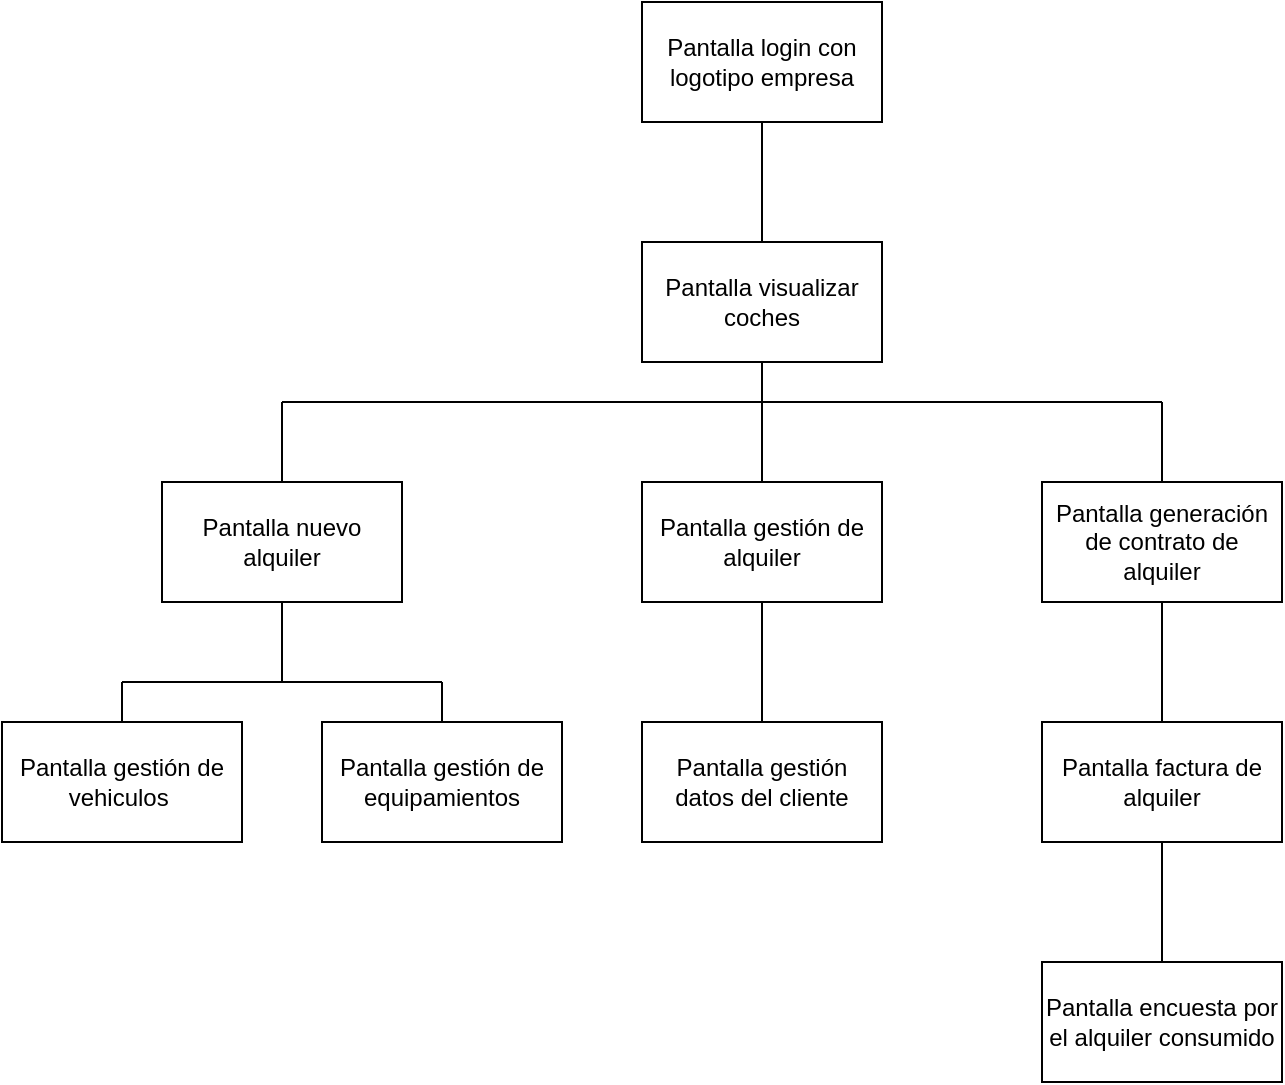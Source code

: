 <mxfile version="22.0.2" type="device">
  <diagram name="Página-1" id="Iatt-nyXAmyYhDa6BIiW">
    <mxGraphModel dx="2103" dy="607" grid="1" gridSize="10" guides="1" tooltips="1" connect="1" arrows="1" fold="1" page="1" pageScale="1" pageWidth="827" pageHeight="1169" math="0" shadow="0">
      <root>
        <mxCell id="0" />
        <mxCell id="1" parent="0" />
        <mxCell id="xcxIXfEm2XjzNP6erZau-15" value="Pantalla login con logotipo empresa" style="rounded=0;whiteSpace=wrap;html=1;" vertex="1" parent="1">
          <mxGeometry x="-440" y="80" width="120" height="60" as="geometry" />
        </mxCell>
        <mxCell id="xcxIXfEm2XjzNP6erZau-16" value="Pantalla visualizar coches" style="rounded=0;whiteSpace=wrap;html=1;" vertex="1" parent="1">
          <mxGeometry x="-440" y="200" width="120" height="60" as="geometry" />
        </mxCell>
        <mxCell id="xcxIXfEm2XjzNP6erZau-17" value="Pantalla nuevo alquiler" style="rounded=0;whiteSpace=wrap;html=1;" vertex="1" parent="1">
          <mxGeometry x="-680" y="320" width="120" height="60" as="geometry" />
        </mxCell>
        <mxCell id="xcxIXfEm2XjzNP6erZau-18" value="Pantalla gestión de vehiculos&amp;nbsp;" style="rounded=0;whiteSpace=wrap;html=1;" vertex="1" parent="1">
          <mxGeometry x="-760" y="440" width="120" height="60" as="geometry" />
        </mxCell>
        <mxCell id="xcxIXfEm2XjzNP6erZau-19" value="Pantalla gestión de alquiler" style="rounded=0;whiteSpace=wrap;html=1;" vertex="1" parent="1">
          <mxGeometry x="-440" y="320" width="120" height="60" as="geometry" />
        </mxCell>
        <mxCell id="xcxIXfEm2XjzNP6erZau-20" value="Pantalla gestión de equipamientos" style="rounded=0;whiteSpace=wrap;html=1;" vertex="1" parent="1">
          <mxGeometry x="-600" y="440" width="120" height="60" as="geometry" />
        </mxCell>
        <mxCell id="xcxIXfEm2XjzNP6erZau-21" value="Pantalla generación de contrato de alquiler" style="rounded=0;whiteSpace=wrap;html=1;" vertex="1" parent="1">
          <mxGeometry x="-240" y="320" width="120" height="60" as="geometry" />
        </mxCell>
        <mxCell id="xcxIXfEm2XjzNP6erZau-22" value="Pantalla factura de alquiler" style="rounded=0;whiteSpace=wrap;html=1;" vertex="1" parent="1">
          <mxGeometry x="-240" y="440" width="120" height="60" as="geometry" />
        </mxCell>
        <mxCell id="xcxIXfEm2XjzNP6erZau-23" value="Pantalla encuesta por el alquiler consumido" style="rounded=0;whiteSpace=wrap;html=1;" vertex="1" parent="1">
          <mxGeometry x="-240" y="560" width="120" height="60" as="geometry" />
        </mxCell>
        <mxCell id="xcxIXfEm2XjzNP6erZau-24" value="" style="endArrow=none;html=1;rounded=0;exitX=0.5;exitY=0;exitDx=0;exitDy=0;entryX=0.5;entryY=1;entryDx=0;entryDy=0;" edge="1" parent="1" source="xcxIXfEm2XjzNP6erZau-16" target="xcxIXfEm2XjzNP6erZau-15">
          <mxGeometry width="50" height="50" relative="1" as="geometry">
            <mxPoint x="-290" y="180" as="sourcePoint" />
            <mxPoint x="-240" y="130" as="targetPoint" />
          </mxGeometry>
        </mxCell>
        <mxCell id="xcxIXfEm2XjzNP6erZau-26" value="" style="endArrow=none;html=1;rounded=0;entryX=0.5;entryY=0;entryDx=0;entryDy=0;" edge="1" parent="1" target="xcxIXfEm2XjzNP6erZau-19">
          <mxGeometry width="50" height="50" relative="1" as="geometry">
            <mxPoint x="-380" y="280" as="sourcePoint" />
            <mxPoint x="-100" y="210" as="targetPoint" />
          </mxGeometry>
        </mxCell>
        <mxCell id="xcxIXfEm2XjzNP6erZau-27" value="" style="endArrow=none;html=1;rounded=0;entryX=0.5;entryY=0;entryDx=0;entryDy=0;" edge="1" parent="1" target="xcxIXfEm2XjzNP6erZau-21">
          <mxGeometry width="50" height="50" relative="1" as="geometry">
            <mxPoint x="-180" y="280" as="sourcePoint" />
            <mxPoint x="-100" y="210" as="targetPoint" />
          </mxGeometry>
        </mxCell>
        <mxCell id="xcxIXfEm2XjzNP6erZau-28" value="" style="endArrow=none;html=1;rounded=0;entryX=0.5;entryY=0;entryDx=0;entryDy=0;" edge="1" parent="1" target="xcxIXfEm2XjzNP6erZau-17">
          <mxGeometry width="50" height="50" relative="1" as="geometry">
            <mxPoint x="-620" y="280" as="sourcePoint" />
            <mxPoint x="-120" y="190" as="targetPoint" />
          </mxGeometry>
        </mxCell>
        <mxCell id="xcxIXfEm2XjzNP6erZau-29" value="" style="endArrow=none;html=1;rounded=0;entryX=0.5;entryY=1;entryDx=0;entryDy=0;" edge="1" parent="1" target="xcxIXfEm2XjzNP6erZau-16">
          <mxGeometry width="50" height="50" relative="1" as="geometry">
            <mxPoint x="-380" y="280" as="sourcePoint" />
            <mxPoint x="-120" y="190" as="targetPoint" />
          </mxGeometry>
        </mxCell>
        <mxCell id="xcxIXfEm2XjzNP6erZau-30" value="" style="endArrow=none;html=1;rounded=0;" edge="1" parent="1">
          <mxGeometry width="50" height="50" relative="1" as="geometry">
            <mxPoint x="-620" y="280" as="sourcePoint" />
            <mxPoint x="-180" y="280" as="targetPoint" />
          </mxGeometry>
        </mxCell>
        <mxCell id="xcxIXfEm2XjzNP6erZau-31" value="Pantalla gestión datos del cliente" style="rounded=0;whiteSpace=wrap;html=1;" vertex="1" parent="1">
          <mxGeometry x="-440" y="440" width="120" height="60" as="geometry" />
        </mxCell>
        <mxCell id="xcxIXfEm2XjzNP6erZau-32" value="" style="endArrow=none;html=1;rounded=0;entryX=0.5;entryY=1;entryDx=0;entryDy=0;exitX=0.5;exitY=0;exitDx=0;exitDy=0;" edge="1" parent="1" source="xcxIXfEm2XjzNP6erZau-22" target="xcxIXfEm2XjzNP6erZau-21">
          <mxGeometry width="50" height="50" relative="1" as="geometry">
            <mxPoint x="-530" y="660" as="sourcePoint" />
            <mxPoint x="-480" y="610" as="targetPoint" />
          </mxGeometry>
        </mxCell>
        <mxCell id="xcxIXfEm2XjzNP6erZau-33" value="" style="endArrow=none;html=1;rounded=0;entryX=0.5;entryY=1;entryDx=0;entryDy=0;exitX=0.5;exitY=0;exitDx=0;exitDy=0;" edge="1" parent="1" source="xcxIXfEm2XjzNP6erZau-31" target="xcxIXfEm2XjzNP6erZau-19">
          <mxGeometry width="50" height="50" relative="1" as="geometry">
            <mxPoint x="-590" y="660" as="sourcePoint" />
            <mxPoint x="-540" y="610" as="targetPoint" />
          </mxGeometry>
        </mxCell>
        <mxCell id="xcxIXfEm2XjzNP6erZau-34" value="" style="endArrow=none;html=1;rounded=0;" edge="1" parent="1">
          <mxGeometry width="50" height="50" relative="1" as="geometry">
            <mxPoint x="-700" y="420" as="sourcePoint" />
            <mxPoint x="-540" y="420" as="targetPoint" />
          </mxGeometry>
        </mxCell>
        <mxCell id="xcxIXfEm2XjzNP6erZau-35" value="" style="endArrow=none;html=1;rounded=0;entryX=0.5;entryY=1;entryDx=0;entryDy=0;" edge="1" parent="1" target="xcxIXfEm2XjzNP6erZau-17">
          <mxGeometry width="50" height="50" relative="1" as="geometry">
            <mxPoint x="-620" y="420" as="sourcePoint" />
            <mxPoint x="-660" y="680" as="targetPoint" />
          </mxGeometry>
        </mxCell>
        <mxCell id="xcxIXfEm2XjzNP6erZau-36" value="" style="endArrow=none;html=1;rounded=0;exitX=0.5;exitY=0;exitDx=0;exitDy=0;" edge="1" parent="1" source="xcxIXfEm2XjzNP6erZau-18">
          <mxGeometry width="50" height="50" relative="1" as="geometry">
            <mxPoint x="-650" y="680" as="sourcePoint" />
            <mxPoint x="-700" y="420" as="targetPoint" />
          </mxGeometry>
        </mxCell>
        <mxCell id="xcxIXfEm2XjzNP6erZau-37" value="" style="endArrow=none;html=1;rounded=0;exitX=0.5;exitY=0;exitDx=0;exitDy=0;" edge="1" parent="1" source="xcxIXfEm2XjzNP6erZau-20">
          <mxGeometry width="50" height="50" relative="1" as="geometry">
            <mxPoint x="-630" y="730" as="sourcePoint" />
            <mxPoint x="-540" y="420" as="targetPoint" />
          </mxGeometry>
        </mxCell>
        <mxCell id="xcxIXfEm2XjzNP6erZau-38" value="" style="endArrow=none;html=1;rounded=0;entryX=0.5;entryY=1;entryDx=0;entryDy=0;" edge="1" parent="1" source="xcxIXfEm2XjzNP6erZau-23" target="xcxIXfEm2XjzNP6erZau-22">
          <mxGeometry width="50" height="50" relative="1" as="geometry">
            <mxPoint x="-400" y="690" as="sourcePoint" />
            <mxPoint x="-350" y="640" as="targetPoint" />
          </mxGeometry>
        </mxCell>
      </root>
    </mxGraphModel>
  </diagram>
</mxfile>
